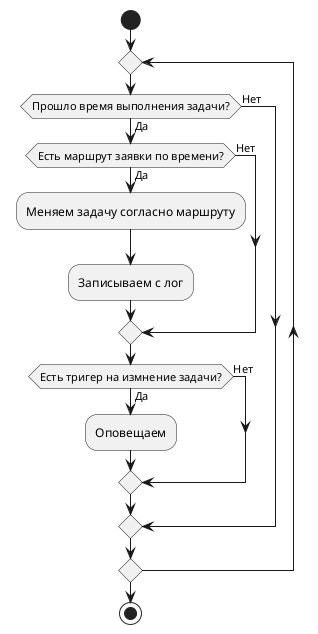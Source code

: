 @startuml

start

	repeat

		if (Прошло время выполнения задачи?) then (Да)

			if (Есть маршрут заявки по времени?) then (Да)
				:Меняем задачу согласно маршруту;
				:Записываем с лог;
			else (Нет)
			endif

			if (Есть тригер на измнение задачи?) then (Да)
				:Оповещаем;
			else (Нет)
			endif

		else (Нет)
		endif

	repeat while ( )

stop

@enduml
